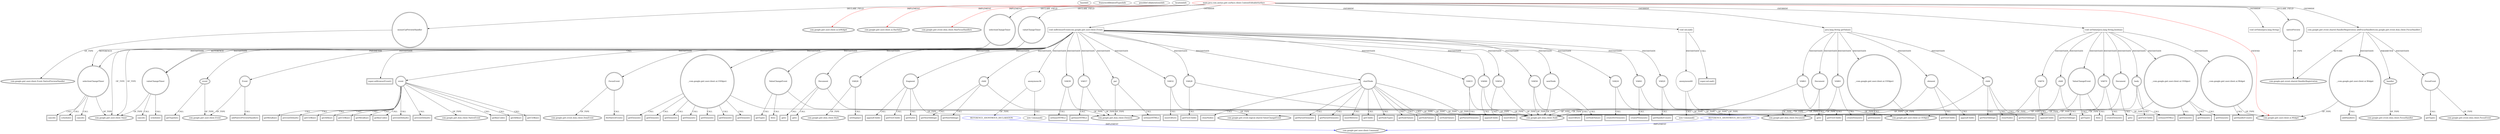 digraph {
baseInfo[graphId=1180,category="extension_graph",isAnonymous=false,possibleRelation=true]
frameworkRelatedTypesInfo[0="com.google.gwt.user.client.ui.Widget",1="com.google.gwt.user.client.ui.IsWidget",2="com.google.gwt.user.client.ui.HasValue",3="com.google.gwt.event.dom.client.HasFocusHandlers"]
possibleCollaborationsInfo[0="1180~OVERRIDING_METHOD_DECLARATION-INSTANTIATION-~com.google.gwt.user.client.ui.Widget com.google.gwt.user.client.ui.IsWidget com.google.gwt.user.client.ui.HasValue com.google.gwt.event.dom.client.HasFocusHandlers ~com.google.gwt.user.client.Command ~false~true"]
locationInfo[projectName="dapicard-gwt-surface",filePath="/dapicard-gwt-surface/gwt-surface-master/gwt-surface/src/main/java/com/axeiya/gwt/surface/client/ContentEditableSurface.java",contextSignature="ContentEditableSurface",graphId="1180"]
0[label="main.java.com.axeiya.gwt.surface.client.ContentEditableSurface",vertexType="ROOT_CLIENT_CLASS_DECLARATION",isFrameworkType=false,color=red]
1[label="com.google.gwt.user.client.ui.Widget",vertexType="FRAMEWORK_CLASS_TYPE",isFrameworkType=true,peripheries=2]
2[label="com.google.gwt.user.client.ui.IsWidget",vertexType="FRAMEWORK_INTERFACE_TYPE",isFrameworkType=true,peripheries=2]
3[label="com.google.gwt.user.client.ui.HasValue",vertexType="FRAMEWORK_INTERFACE_TYPE",isFrameworkType=true,peripheries=2]
4[label="com.google.gwt.event.dom.client.HasFocusHandlers",vertexType="FRAMEWORK_INTERFACE_TYPE",isFrameworkType=true,peripheries=2]
5[label="mouseUpPreviewHandler",vertexType="FIELD_DECLARATION",isFrameworkType=true,peripheries=2,shape=circle]
6[label="com.google.gwt.user.client.Event.NativePreviewHandler",vertexType="FRAMEWORK_INTERFACE_TYPE",isFrameworkType=true,peripheries=2]
7[label="nativePreview",vertexType="FIELD_DECLARATION",isFrameworkType=true,peripheries=2,shape=circle]
8[label="com.google.gwt.event.shared.HandlerRegistration",vertexType="FRAMEWORK_INTERFACE_TYPE",isFrameworkType=true,peripheries=2]
9[label="selectionChangeTimer",vertexType="FIELD_DECLARATION",isFrameworkType=true,peripheries=2,shape=circle]
10[label="com.google.gwt.user.client.Timer",vertexType="FRAMEWORK_CLASS_TYPE",isFrameworkType=true,peripheries=2]
11[label="valueChangeTimer",vertexType="FIELD_DECLARATION",isFrameworkType=true,peripheries=2,shape=circle]
13[label="void onBrowserEvent(com.google.gwt.user.client.Event)",vertexType="OVERRIDING_METHOD_DECLARATION",isFrameworkType=false,shape=box]
14[label="event",vertexType="PARAMETER_DECLARATION",isFrameworkType=true,peripheries=2]
15[label="com.google.gwt.user.client.Event",vertexType="FRAMEWORK_CLASS_TYPE",isFrameworkType=true,peripheries=2]
17[label="getTypeInt()",vertexType="INSIDE_CALL",isFrameworkType=true,peripheries=2,shape=box]
18[label="Event",vertexType="VARIABLE_EXPRESION",isFrameworkType=true,peripheries=2,shape=circle]
19[label="addNativePreviewHandler()",vertexType="INSIDE_CALL",isFrameworkType=true,peripheries=2,shape=box]
21[label="selectionChangeTimer",vertexType="VARIABLE_EXPRESION",isFrameworkType=true,peripheries=2,shape=circle]
22[label="cancel()",vertexType="INSIDE_CALL",isFrameworkType=true,peripheries=2,shape=box]
25[label="schedule()",vertexType="INSIDE_CALL",isFrameworkType=true,peripheries=2,shape=box]
26[label="valueChangeTimer",vertexType="VARIABLE_EXPRESION",isFrameworkType=true,peripheries=2,shape=circle]
27[label="cancel()",vertexType="INSIDE_CALL",isFrameworkType=true,peripheries=2,shape=box]
30[label="schedule()",vertexType="INSIDE_CALL",isFrameworkType=true,peripheries=2,shape=box]
31[label="event",vertexType="VARIABLE_EXPRESION",isFrameworkType=true,peripheries=2,shape=circle]
33[label="com.google.gwt.dom.client.NativeEvent",vertexType="FRAMEWORK_CLASS_TYPE",isFrameworkType=true,peripheries=2]
32[label="getKeyCode()",vertexType="INSIDE_CALL",isFrameworkType=true,peripheries=2,shape=box]
35[label="getAltKey()",vertexType="INSIDE_CALL",isFrameworkType=true,peripheries=2,shape=box]
37[label="getCtrlKey()",vertexType="INSIDE_CALL",isFrameworkType=true,peripheries=2,shape=box]
39[label="getMetaKey()",vertexType="INSIDE_CALL",isFrameworkType=true,peripheries=2,shape=box]
41[label="preventDefault()",vertexType="INSIDE_CALL",isFrameworkType=true,peripheries=2,shape=box]
43[label="getCtrlKey()",vertexType="INSIDE_CALL",isFrameworkType=true,peripheries=2,shape=box]
45[label="getAltKey()",vertexType="INSIDE_CALL",isFrameworkType=true,peripheries=2,shape=box]
47[label="getCtrlKey()",vertexType="INSIDE_CALL",isFrameworkType=true,peripheries=2,shape=box]
49[label="getMetaKey()",vertexType="INSIDE_CALL",isFrameworkType=true,peripheries=2,shape=box]
51[label="getKeyCode()",vertexType="INSIDE_CALL",isFrameworkType=true,peripheries=2,shape=box]
53[label="preventDefault()",vertexType="INSIDE_CALL",isFrameworkType=true,peripheries=2,shape=box]
54[label="FocusEvent",vertexType="VARIABLE_EXPRESION",isFrameworkType=true,peripheries=2,shape=circle]
56[label="com.google.gwt.event.dom.client.DomEvent",vertexType="FRAMEWORK_CLASS_TYPE",isFrameworkType=true,peripheries=2]
55[label="fireNativeEvent()",vertexType="INSIDE_CALL",isFrameworkType=true,peripheries=2,shape=box]
58[label="cancel()",vertexType="INSIDE_CALL",isFrameworkType=true,peripheries=2,shape=box]
59[label="_:com.google.gwt.user.client.ui.UIObject",vertexType="VARIABLE_EXPRESION",isFrameworkType=true,peripheries=2,shape=circle]
61[label="com.google.gwt.user.client.ui.UIObject",vertexType="FRAMEWORK_CLASS_TYPE",isFrameworkType=true,peripheries=2]
60[label="getElement()",vertexType="INSIDE_CALL",isFrameworkType=true,peripheries=2,shape=box]
62[label="VAR20",vertexType="VARIABLE_EXPRESION",isFrameworkType=true,peripheries=2,shape=circle]
63[label="getHandlerCount()",vertexType="INSIDE_CALL",isFrameworkType=true,peripheries=2,shape=box]
65[label="ValueChangeEvent",vertexType="VARIABLE_EXPRESION",isFrameworkType=true,peripheries=2,shape=circle]
67[label="com.google.gwt.event.logical.shared.ValueChangeEvent",vertexType="FRAMEWORK_CLASS_TYPE",isFrameworkType=true,peripheries=2]
66[label="getType()",vertexType="INSIDE_CALL",isFrameworkType=true,peripheries=2,shape=box]
69[label="fire()",vertexType="INSIDE_CALL",isFrameworkType=true,peripheries=2,shape=box]
71[label="preventDefault()",vertexType="INSIDE_CALL",isFrameworkType=true,peripheries=2,shape=box]
72[label="VAR24",vertexType="VARIABLE_EXPRESION",isFrameworkType=true,peripheries=2,shape=circle]
74[label="com.google.gwt.dom.client.Document",vertexType="FRAMEWORK_CLASS_TYPE",isFrameworkType=true,peripheries=2]
73[label="createDivElement()",vertexType="INSIDE_CALL",isFrameworkType=true,peripheries=2,shape=box]
75[label="Document",vertexType="VARIABLE_EXPRESION",isFrameworkType=true,peripheries=2,shape=circle]
76[label="get()",vertexType="INSIDE_CALL",isFrameworkType=true,peripheries=2,shape=box]
78[label="VAR26",vertexType="VARIABLE_EXPRESION",isFrameworkType=true,peripheries=2,shape=circle]
80[label="com.google.gwt.dom.client.Style",vertexType="FRAMEWORK_CLASS_TYPE",isFrameworkType=true,peripheries=2]
79[label="setDisplay()",vertexType="INSIDE_CALL",isFrameworkType=true,peripheries=2,shape=box]
81[label="fragment",vertexType="VARIABLE_EXPRESION",isFrameworkType=true,peripheries=2,shape=circle]
83[label="com.google.gwt.dom.client.Element",vertexType="FRAMEWORK_CLASS_TYPE",isFrameworkType=true,peripheries=2]
82[label="getStyle()",vertexType="INSIDE_CALL",isFrameworkType=true,peripheries=2,shape=box]
84[label="VAR28",vertexType="VARIABLE_EXPRESION",isFrameworkType=true,peripheries=2,shape=circle]
86[label="com.google.gwt.dom.client.Node",vertexType="FRAMEWORK_CLASS_TYPE",isFrameworkType=true,peripheries=2]
85[label="getFirstChild()",vertexType="INSIDE_CALL",isFrameworkType=true,peripheries=2,shape=box]
88[label="getElement()",vertexType="INSIDE_CALL",isFrameworkType=true,peripheries=2,shape=box]
89[label="child",vertexType="VARIABLE_EXPRESION",isFrameworkType=true,peripheries=2,shape=circle]
90[label="getNextSibling()",vertexType="INSIDE_CALL",isFrameworkType=true,peripheries=2,shape=box]
93[label="appendChild()",vertexType="INSIDE_CALL",isFrameworkType=true,peripheries=2,shape=box]
94[label="VAR32",vertexType="VARIABLE_EXPRESION",isFrameworkType=true,peripheries=2,shape=circle]
95[label="insertAfter()",vertexType="INSIDE_CALL",isFrameworkType=true,peripheries=2,shape=box]
97[label="VAR33",vertexType="VARIABLE_EXPRESION",isFrameworkType=true,peripheries=2,shape=circle]
98[label="getParentElement()",vertexType="INSIDE_CALL",isFrameworkType=true,peripheries=2,shape=box]
101[label="getElement()",vertexType="INSIDE_CALL",isFrameworkType=true,peripheries=2,shape=box]
103[label="getElement()",vertexType="INSIDE_CALL",isFrameworkType=true,peripheries=2,shape=box]
105[label="anonymous36",vertexType="VARIABLE_EXPRESION",isFrameworkType=false,shape=circle]
106[label="REFERENCE_ANONYMOUS_DECLARATION",vertexType="REFERENCE_ANONYMOUS_DECLARATION",isFrameworkType=false,color=blue]
107[label="com.google.gwt.user.client.Command",vertexType="FRAMEWORK_INTERFACE_TYPE",isFrameworkType=true,peripheries=2]
104[label="new Command()",vertexType="CONSTRUCTOR_CALL",isFrameworkType=false]
108[label="VAR37",vertexType="VARIABLE_EXPRESION",isFrameworkType=true,peripheries=2,shape=circle]
109[label="getInnerHTML()",vertexType="INSIDE_CALL",isFrameworkType=true,peripheries=2,shape=box]
112[label="getElement()",vertexType="INSIDE_CALL",isFrameworkType=true,peripheries=2,shape=box]
113[label="VAR39",vertexType="VARIABLE_EXPRESION",isFrameworkType=true,peripheries=2,shape=circle]
114[label="setInnerHTML()",vertexType="INSIDE_CALL",isFrameworkType=true,peripheries=2,shape=box]
117[label="getElement()",vertexType="INSIDE_CALL",isFrameworkType=true,peripheries=2,shape=box]
118[label="VAR41",vertexType="VARIABLE_EXPRESION",isFrameworkType=true,peripheries=2,shape=circle]
119[label="createPElement()",vertexType="INSIDE_CALL",isFrameworkType=true,peripheries=2,shape=box]
122[label="get()",vertexType="INSIDE_CALL",isFrameworkType=true,peripheries=2,shape=box]
123[label="par",vertexType="VARIABLE_EXPRESION",isFrameworkType=true,peripheries=2,shape=circle]
124[label="setInnerHTML()",vertexType="INSIDE_CALL",isFrameworkType=true,peripheries=2,shape=box]
127[label="getFirstChild()",vertexType="INSIDE_CALL",isFrameworkType=true,peripheries=2,shape=box]
129[label="getNextSibling()",vertexType="INSIDE_CALL",isFrameworkType=true,peripheries=2,shape=box]
130[label="VAR46",vertexType="VARIABLE_EXPRESION",isFrameworkType=true,peripheries=2,shape=circle]
131[label="appendChild()",vertexType="INSIDE_CALL",isFrameworkType=true,peripheries=2,shape=box]
134[label="getElement()",vertexType="INSIDE_CALL",isFrameworkType=true,peripheries=2,shape=box]
135[label="startNode",vertexType="VARIABLE_EXPRESION",isFrameworkType=true,peripheries=2,shape=circle]
136[label="getNodeType()",vertexType="INSIDE_CALL",isFrameworkType=true,peripheries=2,shape=box]
139[label="getNodeValue()",vertexType="INSIDE_CALL",isFrameworkType=true,peripheries=2,shape=box]
141[label="getNodeValue()",vertexType="INSIDE_CALL",isFrameworkType=true,peripheries=2,shape=box]
143[label="setNodeValue()",vertexType="INSIDE_CALL",isFrameworkType=true,peripheries=2,shape=box]
145[label="cloneNode()",vertexType="INSIDE_CALL",isFrameworkType=true,peripheries=2,shape=box]
146[label="nextNode",vertexType="VARIABLE_EXPRESION",isFrameworkType=true,peripheries=2,shape=circle]
147[label="setNodeValue()",vertexType="INSIDE_CALL",isFrameworkType=true,peripheries=2,shape=box]
149[label="VAR54",vertexType="VARIABLE_EXPRESION",isFrameworkType=true,peripheries=2,shape=circle]
150[label="insertAfter()",vertexType="INSIDE_CALL",isFrameworkType=true,peripheries=2,shape=box]
153[label="getParentElement()",vertexType="INSIDE_CALL",isFrameworkType=true,peripheries=2,shape=box]
154[label="VAR56",vertexType="VARIABLE_EXPRESION",isFrameworkType=true,peripheries=2,shape=circle]
155[label="insertAfter()",vertexType="INSIDE_CALL",isFrameworkType=true,peripheries=2,shape=box]
158[label="getParentElement()",vertexType="INSIDE_CALL",isFrameworkType=true,peripheries=2,shape=box]
160[label="insertBefore()",vertexType="INSIDE_CALL",isFrameworkType=true,peripheries=2,shape=box]
162[label="getChild()",vertexType="INSIDE_CALL",isFrameworkType=true,peripheries=2,shape=box]
163[label="super.onBrowserEvent()",vertexType="SUPER_CALL",isFrameworkType=true,peripheries=2,shape=box]
164[label="void onLoad()",vertexType="OVERRIDING_METHOD_DECLARATION",isFrameworkType=false,shape=box]
165[label="super.onLoad()",vertexType="SUPER_CALL",isFrameworkType=true,peripheries=2,shape=box]
167[label="anonymous60",vertexType="VARIABLE_EXPRESION",isFrameworkType=false,shape=circle]
168[label="REFERENCE_ANONYMOUS_DECLARATION",vertexType="REFERENCE_ANONYMOUS_DECLARATION",isFrameworkType=false,color=blue]
166[label="new Command()",vertexType="CONSTRUCTOR_CALL",isFrameworkType=false]
170[label="java.lang.String getValue()",vertexType="OVERRIDING_METHOD_DECLARATION",isFrameworkType=false,shape=box]
171[label="VAR61",vertexType="VARIABLE_EXPRESION",isFrameworkType=true,peripheries=2,shape=circle]
172[label="createElement()",vertexType="INSIDE_CALL",isFrameworkType=true,peripheries=2,shape=box]
174[label="Document",vertexType="VARIABLE_EXPRESION",isFrameworkType=true,peripheries=2,shape=circle]
175[label="get()",vertexType="INSIDE_CALL",isFrameworkType=true,peripheries=2,shape=box]
177[label="VAR63",vertexType="VARIABLE_EXPRESION",isFrameworkType=true,peripheries=2,shape=circle]
178[label="getFirstChild()",vertexType="INSIDE_CALL",isFrameworkType=true,peripheries=2,shape=box]
180[label="_:com.google.gwt.user.client.ui.UIObject",vertexType="VARIABLE_EXPRESION",isFrameworkType=true,peripheries=2,shape=circle]
181[label="getElement()",vertexType="INSIDE_CALL",isFrameworkType=true,peripheries=2,shape=box]
183[label="element",vertexType="VARIABLE_EXPRESION",isFrameworkType=true,peripheries=2,shape=circle]
184[label="appendChild()",vertexType="INSIDE_CALL",isFrameworkType=true,peripheries=2,shape=box]
186[label="child",vertexType="VARIABLE_EXPRESION",isFrameworkType=true,peripheries=2,shape=circle]
187[label="cloneNode()",vertexType="INSIDE_CALL",isFrameworkType=true,peripheries=2,shape=box]
190[label="getNextSibling()",vertexType="INSIDE_CALL",isFrameworkType=true,peripheries=2,shape=box]
192[label="getFirstChild()",vertexType="INSIDE_CALL",isFrameworkType=true,peripheries=2,shape=box]
194[label="getNextSibling()",vertexType="INSIDE_CALL",isFrameworkType=true,peripheries=2,shape=box]
195[label="void setValue(java.lang.String)",vertexType="OVERRIDING_METHOD_DECLARATION",isFrameworkType=false,shape=box]
196[label="void setValue(java.lang.String,boolean)",vertexType="OVERRIDING_METHOD_DECLARATION",isFrameworkType=false,shape=box]
197[label="VAR70",vertexType="VARIABLE_EXPRESION",isFrameworkType=true,peripheries=2,shape=circle]
198[label="createElement()",vertexType="INSIDE_CALL",isFrameworkType=true,peripheries=2,shape=box]
200[label="Document",vertexType="VARIABLE_EXPRESION",isFrameworkType=true,peripheries=2,shape=circle]
201[label="get()",vertexType="INSIDE_CALL",isFrameworkType=true,peripheries=2,shape=box]
203[label="body",vertexType="VARIABLE_EXPRESION",isFrameworkType=true,peripheries=2,shape=circle]
204[label="setInnerHTML()",vertexType="INSIDE_CALL",isFrameworkType=true,peripheries=2,shape=box]
206[label="_:com.google.gwt.user.client.ui.UIObject",vertexType="VARIABLE_EXPRESION",isFrameworkType=true,peripheries=2,shape=circle]
207[label="getElement()",vertexType="INSIDE_CALL",isFrameworkType=true,peripheries=2,shape=box]
210[label="getFirstChild()",vertexType="INSIDE_CALL",isFrameworkType=true,peripheries=2,shape=box]
211[label="child",vertexType="VARIABLE_EXPRESION",isFrameworkType=true,peripheries=2,shape=circle]
212[label="getNextSibling()",vertexType="INSIDE_CALL",isFrameworkType=true,peripheries=2,shape=box]
214[label="VAR76",vertexType="VARIABLE_EXPRESION",isFrameworkType=true,peripheries=2,shape=circle]
215[label="appendChild()",vertexType="INSIDE_CALL",isFrameworkType=true,peripheries=2,shape=box]
218[label="getElement()",vertexType="INSIDE_CALL",isFrameworkType=true,peripheries=2,shape=box]
220[label="getElement()",vertexType="INSIDE_CALL",isFrameworkType=true,peripheries=2,shape=box]
221[label="_:com.google.gwt.user.client.ui.Widget",vertexType="VARIABLE_EXPRESION",isFrameworkType=true,peripheries=2,shape=circle]
222[label="getHandlerCount()",vertexType="INSIDE_CALL",isFrameworkType=true,peripheries=2,shape=box]
224[label="ValueChangeEvent",vertexType="VARIABLE_EXPRESION",isFrameworkType=true,peripheries=2,shape=circle]
225[label="getType()",vertexType="INSIDE_CALL",isFrameworkType=true,peripheries=2,shape=box]
228[label="fire()",vertexType="INSIDE_CALL",isFrameworkType=true,peripheries=2,shape=box]
229[label="com.google.gwt.event.shared.HandlerRegistration addFocusHandler(com.google.gwt.event.dom.client.FocusHandler)",vertexType="OVERRIDING_METHOD_DECLARATION",isFrameworkType=false,shape=box]
231[label="handler",vertexType="PARAMETER_DECLARATION",isFrameworkType=true,peripheries=2]
232[label="com.google.gwt.event.dom.client.FocusHandler",vertexType="FRAMEWORK_INTERFACE_TYPE",isFrameworkType=true,peripheries=2]
233[label="_:com.google.gwt.user.client.ui.Widget",vertexType="VARIABLE_EXPRESION",isFrameworkType=true,peripheries=2,shape=circle]
234[label="addHandler()",vertexType="INSIDE_CALL",isFrameworkType=true,peripheries=2,shape=box]
236[label="FocusEvent",vertexType="VARIABLE_EXPRESION",isFrameworkType=true,peripheries=2,shape=circle]
238[label="com.google.gwt.event.dom.client.FocusEvent",vertexType="FRAMEWORK_CLASS_TYPE",isFrameworkType=true,peripheries=2]
237[label="getType()",vertexType="INSIDE_CALL",isFrameworkType=true,peripheries=2,shape=box]
0->1[label="EXTEND",color=red]
0->2[label="IMPLEMENT",color=red]
0->3[label="IMPLEMENT",color=red]
0->4[label="IMPLEMENT",color=red]
0->5[label="DECLARE_FIELD"]
5->6[label="OF_TYPE"]
0->7[label="DECLARE_FIELD"]
7->8[label="OF_TYPE"]
0->9[label="DECLARE_FIELD"]
9->10[label="OF_TYPE"]
0->11[label="DECLARE_FIELD"]
11->10[label="OF_TYPE"]
0->13[label="OVERRIDE"]
14->15[label="OF_TYPE"]
13->14[label="PARAMETER"]
14->17[label="CALL"]
13->18[label="INSTANTIATE"]
18->15[label="OF_TYPE"]
18->19[label="CALL"]
13->21[label="INSTANTIATE"]
9->21[label="REFERENCE"]
21->10[label="OF_TYPE"]
21->22[label="CALL"]
21->25[label="CALL"]
13->26[label="INSTANTIATE"]
11->26[label="REFERENCE"]
26->10[label="OF_TYPE"]
26->27[label="CALL"]
26->30[label="CALL"]
13->31[label="INSTANTIATE"]
31->33[label="OF_TYPE"]
31->32[label="CALL"]
31->35[label="CALL"]
31->37[label="CALL"]
31->39[label="CALL"]
31->41[label="CALL"]
31->43[label="CALL"]
31->45[label="CALL"]
31->47[label="CALL"]
31->49[label="CALL"]
31->51[label="CALL"]
31->53[label="CALL"]
13->54[label="INSTANTIATE"]
54->56[label="OF_TYPE"]
54->55[label="CALL"]
21->58[label="CALL"]
13->59[label="INSTANTIATE"]
59->61[label="OF_TYPE"]
59->60[label="CALL"]
13->62[label="INSTANTIATE"]
62->1[label="OF_TYPE"]
62->63[label="CALL"]
13->65[label="INSTANTIATE"]
65->67[label="OF_TYPE"]
65->66[label="CALL"]
65->69[label="CALL"]
31->71[label="CALL"]
13->72[label="INSTANTIATE"]
72->74[label="OF_TYPE"]
72->73[label="CALL"]
13->75[label="INSTANTIATE"]
75->74[label="OF_TYPE"]
75->76[label="CALL"]
13->78[label="INSTANTIATE"]
78->80[label="OF_TYPE"]
78->79[label="CALL"]
13->81[label="INSTANTIATE"]
81->83[label="OF_TYPE"]
81->82[label="CALL"]
13->84[label="INSTANTIATE"]
84->86[label="OF_TYPE"]
84->85[label="CALL"]
59->88[label="CALL"]
13->89[label="INSTANTIATE"]
89->86[label="OF_TYPE"]
89->90[label="CALL"]
81->93[label="CALL"]
13->94[label="INSTANTIATE"]
94->86[label="OF_TYPE"]
94->95[label="CALL"]
13->97[label="INSTANTIATE"]
97->86[label="OF_TYPE"]
97->98[label="CALL"]
59->101[label="CALL"]
59->103[label="CALL"]
13->105[label="INSTANTIATE"]
106->107[label="IMPLEMENT",color=blue]
105->106[label="OF_TYPE"]
105->104[label="CALL"]
13->108[label="INSTANTIATE"]
108->83[label="OF_TYPE"]
108->109[label="CALL"]
59->112[label="CALL"]
13->113[label="INSTANTIATE"]
113->83[label="OF_TYPE"]
113->114[label="CALL"]
59->117[label="CALL"]
13->118[label="INSTANTIATE"]
118->74[label="OF_TYPE"]
118->119[label="CALL"]
75->122[label="CALL"]
13->123[label="INSTANTIATE"]
123->83[label="OF_TYPE"]
123->124[label="CALL"]
81->127[label="CALL"]
89->129[label="CALL"]
13->130[label="INSTANTIATE"]
130->86[label="OF_TYPE"]
130->131[label="CALL"]
59->134[label="CALL"]
13->135[label="INSTANTIATE"]
135->86[label="OF_TYPE"]
135->136[label="CALL"]
135->139[label="CALL"]
135->141[label="CALL"]
135->143[label="CALL"]
135->145[label="CALL"]
13->146[label="INSTANTIATE"]
146->86[label="OF_TYPE"]
146->147[label="CALL"]
13->149[label="INSTANTIATE"]
149->86[label="OF_TYPE"]
149->150[label="CALL"]
135->153[label="CALL"]
13->154[label="INSTANTIATE"]
154->86[label="OF_TYPE"]
154->155[label="CALL"]
135->158[label="CALL"]
135->160[label="CALL"]
135->162[label="CALL"]
13->163[label="CALL"]
0->164[label="OVERRIDE"]
164->165[label="CALL"]
164->167[label="INSTANTIATE"]
168->107[label="IMPLEMENT",color=blue]
167->168[label="OF_TYPE"]
167->166[label="CALL"]
0->170[label="OVERRIDE"]
170->171[label="INSTANTIATE"]
171->74[label="OF_TYPE"]
171->172[label="CALL"]
170->174[label="INSTANTIATE"]
174->74[label="OF_TYPE"]
174->175[label="CALL"]
170->177[label="INSTANTIATE"]
177->86[label="OF_TYPE"]
177->178[label="CALL"]
170->180[label="INSTANTIATE"]
180->61[label="OF_TYPE"]
180->181[label="CALL"]
170->183[label="INSTANTIATE"]
183->86[label="OF_TYPE"]
183->184[label="CALL"]
170->186[label="INSTANTIATE"]
186->86[label="OF_TYPE"]
186->187[label="CALL"]
186->190[label="CALL"]
183->192[label="CALL"]
186->194[label="CALL"]
0->195[label="OVERRIDE"]
0->196[label="OVERRIDE"]
196->197[label="INSTANTIATE"]
197->74[label="OF_TYPE"]
197->198[label="CALL"]
196->200[label="INSTANTIATE"]
200->74[label="OF_TYPE"]
200->201[label="CALL"]
196->203[label="INSTANTIATE"]
203->83[label="OF_TYPE"]
203->204[label="CALL"]
196->206[label="INSTANTIATE"]
206->61[label="OF_TYPE"]
206->207[label="CALL"]
203->210[label="CALL"]
196->211[label="INSTANTIATE"]
211->86[label="OF_TYPE"]
211->212[label="CALL"]
196->214[label="INSTANTIATE"]
214->86[label="OF_TYPE"]
214->215[label="CALL"]
206->218[label="CALL"]
206->220[label="CALL"]
196->221[label="INSTANTIATE"]
221->1[label="OF_TYPE"]
221->222[label="CALL"]
196->224[label="INSTANTIATE"]
224->67[label="OF_TYPE"]
224->225[label="CALL"]
224->228[label="CALL"]
0->229[label="OVERRIDE"]
229->8[label="RETURN"]
231->232[label="OF_TYPE"]
229->231[label="PARAMETER"]
229->233[label="INSTANTIATE"]
233->1[label="OF_TYPE"]
233->234[label="CALL"]
229->236[label="INSTANTIATE"]
236->238[label="OF_TYPE"]
236->237[label="CALL"]
}
